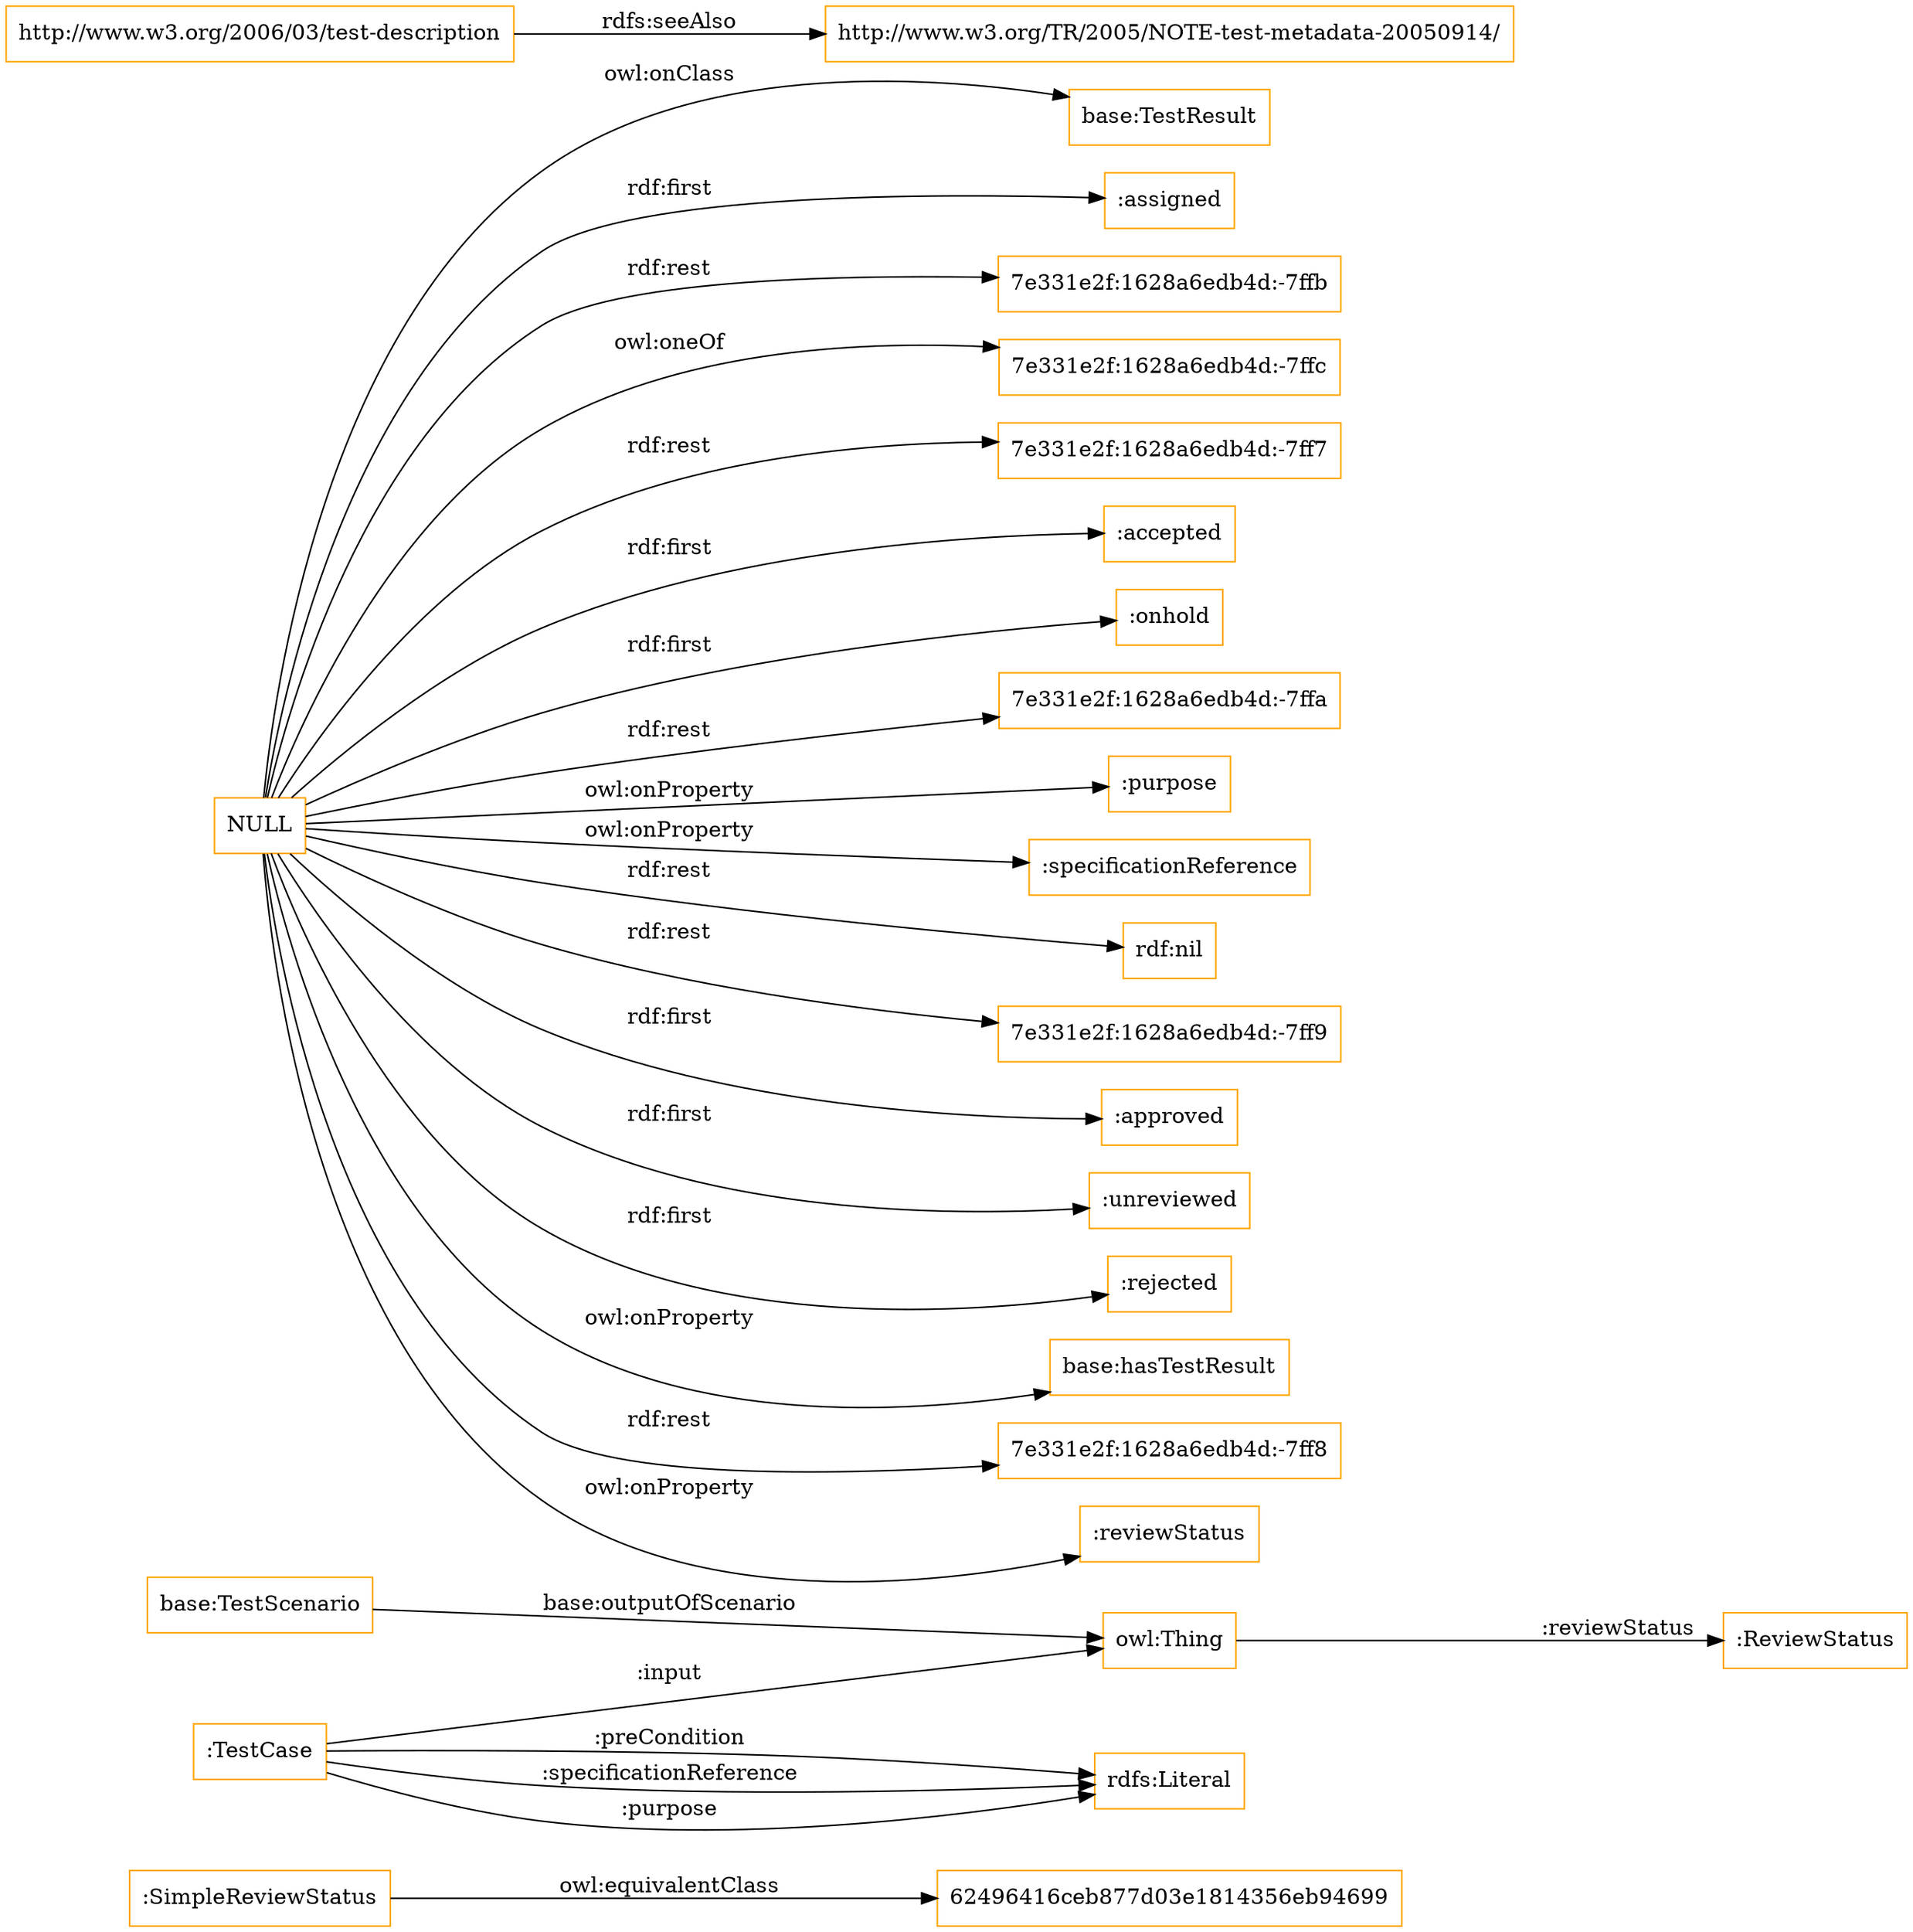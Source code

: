 digraph ar2dtool_diagram { 
rankdir=LR;
size="1501"
node [shape = rectangle, color="orange"]; "62496416ceb877d03e1814356eb94699" ":ReviewStatus" ":SimpleReviewStatus" "base:TestResult" "base:TestScenario" ":TestCase" ; /*classes style*/
	"http://www.w3.org/2006/03/test-description" -> "http://www.w3.org/TR/2005/NOTE-test-metadata-20050914/" [ label = "rdfs:seeAlso" ];
	":SimpleReviewStatus" -> "62496416ceb877d03e1814356eb94699" [ label = "owl:equivalentClass" ];
	"NULL" -> "base:TestResult" [ label = "owl:onClass" ];
	"NULL" -> ":assigned" [ label = "rdf:first" ];
	"NULL" -> "7e331e2f:1628a6edb4d:-7ffb" [ label = "rdf:rest" ];
	"NULL" -> "7e331e2f:1628a6edb4d:-7ffc" [ label = "owl:oneOf" ];
	"NULL" -> "7e331e2f:1628a6edb4d:-7ff7" [ label = "rdf:rest" ];
	"NULL" -> ":accepted" [ label = "rdf:first" ];
	"NULL" -> ":onhold" [ label = "rdf:first" ];
	"NULL" -> "7e331e2f:1628a6edb4d:-7ffa" [ label = "rdf:rest" ];
	"NULL" -> ":purpose" [ label = "owl:onProperty" ];
	"NULL" -> ":specificationReference" [ label = "owl:onProperty" ];
	"NULL" -> "rdf:nil" [ label = "rdf:rest" ];
	"NULL" -> "7e331e2f:1628a6edb4d:-7ff9" [ label = "rdf:rest" ];
	"NULL" -> ":approved" [ label = "rdf:first" ];
	"NULL" -> ":unreviewed" [ label = "rdf:first" ];
	"NULL" -> ":rejected" [ label = "rdf:first" ];
	"NULL" -> "base:hasTestResult" [ label = "owl:onProperty" ];
	"NULL" -> "7e331e2f:1628a6edb4d:-7ff8" [ label = "rdf:rest" ];
	"NULL" -> ":reviewStatus" [ label = "owl:onProperty" ];
	"base:TestScenario" -> "owl:Thing" [ label = "base:outputOfScenario" ];
	":TestCase" -> "owl:Thing" [ label = ":input" ];
	":TestCase" -> "rdfs:Literal" [ label = ":preCondition" ];
	":TestCase" -> "rdfs:Literal" [ label = ":specificationReference" ];
	":TestCase" -> "rdfs:Literal" [ label = ":purpose" ];
	"owl:Thing" -> ":ReviewStatus" [ label = ":reviewStatus" ];

}
